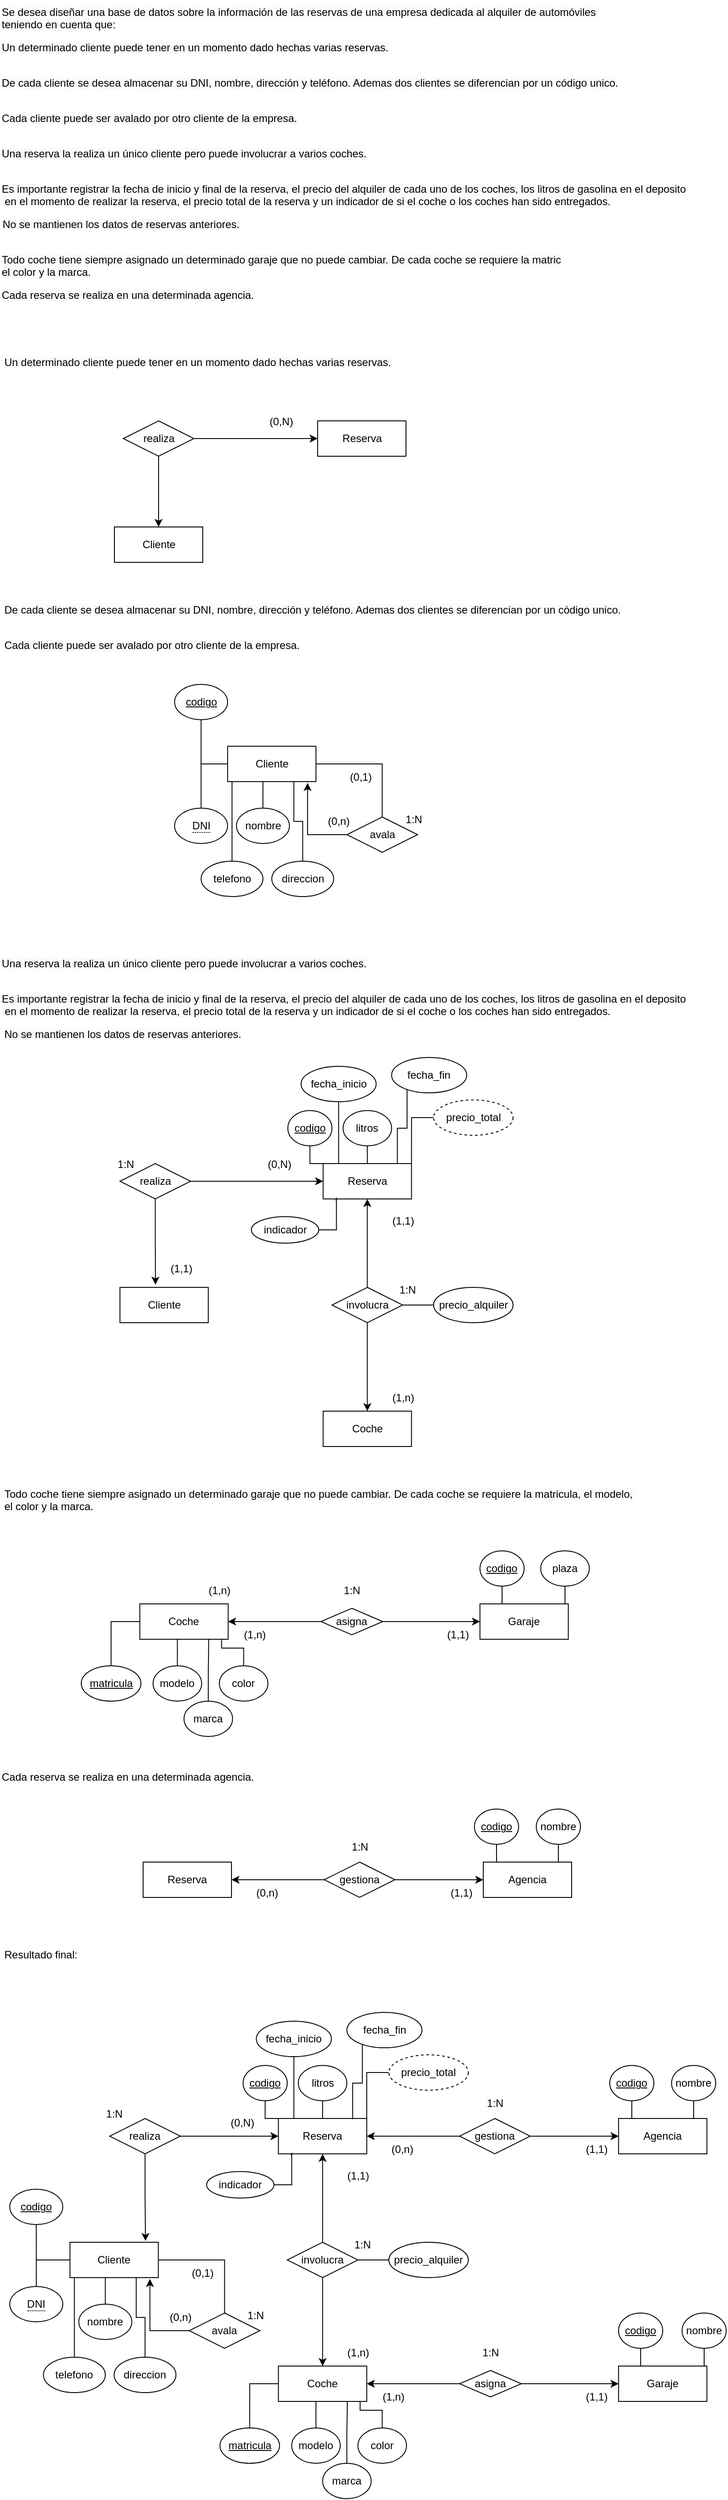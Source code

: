 <mxfile version="25.0.2">
  <diagram id="R2lEEEUBdFMjLlhIrx00" name="Page-1">
    <mxGraphModel dx="59" dy="559" grid="1" gridSize="10" guides="1" tooltips="1" connect="1" arrows="1" fold="1" page="1" pageScale="1" pageWidth="850" pageHeight="1100" math="0" shadow="0" extFonts="Permanent Marker^https://fonts.googleapis.com/css?family=Permanent+Marker">
      <root>
        <mxCell id="0" />
        <mxCell id="1" parent="0" />
        <mxCell id="h5iw6vHmCiw72O9xtH7j-2" style="edgeStyle=orthogonalEdgeStyle;rounded=0;orthogonalLoop=1;jettySize=auto;html=1;exitX=1;exitY=0.5;exitDx=0;exitDy=0;entryX=0.5;entryY=0;entryDx=0;entryDy=0;endArrow=none;endFill=0;" edge="1" parent="1" source="h5iw6vHmCiw72O9xtH7j-3" target="h5iw6vHmCiw72O9xtH7j-15">
          <mxGeometry relative="1" as="geometry" />
        </mxCell>
        <mxCell id="h5iw6vHmCiw72O9xtH7j-3" value="Cliente" style="whiteSpace=wrap;html=1;align=center;" vertex="1" parent="1">
          <mxGeometry x="1135.63" y="884" width="100" height="40" as="geometry" />
        </mxCell>
        <mxCell id="h5iw6vHmCiw72O9xtH7j-5" style="edgeStyle=orthogonalEdgeStyle;rounded=0;orthogonalLoop=1;jettySize=auto;html=1;entryX=0;entryY=0.5;entryDx=0;entryDy=0;endArrow=none;endFill=0;" edge="1" parent="1" source="h5iw6vHmCiw72O9xtH7j-6" target="h5iw6vHmCiw72O9xtH7j-3">
          <mxGeometry relative="1" as="geometry" />
        </mxCell>
        <mxCell id="h5iw6vHmCiw72O9xtH7j-6" value="codigo" style="ellipse;whiteSpace=wrap;html=1;align=center;fontStyle=4;" vertex="1" parent="1">
          <mxGeometry x="1075.63" y="814" width="60" height="40" as="geometry" />
        </mxCell>
        <mxCell id="h5iw6vHmCiw72O9xtH7j-7" value="nombre" style="ellipse;whiteSpace=wrap;html=1;align=center;" vertex="1" parent="1">
          <mxGeometry x="1145.63" y="954" width="60" height="40" as="geometry" />
        </mxCell>
        <mxCell id="h5iw6vHmCiw72O9xtH7j-8" style="edgeStyle=orthogonalEdgeStyle;rounded=0;orthogonalLoop=1;jettySize=auto;html=1;entryX=0.75;entryY=1;entryDx=0;entryDy=0;endArrow=none;endFill=0;" edge="1" parent="1" source="h5iw6vHmCiw72O9xtH7j-9" target="h5iw6vHmCiw72O9xtH7j-3">
          <mxGeometry relative="1" as="geometry" />
        </mxCell>
        <mxCell id="h5iw6vHmCiw72O9xtH7j-9" value="direccion" style="ellipse;whiteSpace=wrap;html=1;align=center;" vertex="1" parent="1">
          <mxGeometry x="1185.63" y="1014" width="70" height="40" as="geometry" />
        </mxCell>
        <mxCell id="h5iw6vHmCiw72O9xtH7j-10" value="telefono" style="ellipse;whiteSpace=wrap;html=1;align=center;" vertex="1" parent="1">
          <mxGeometry x="1105.63" y="1014" width="70" height="40" as="geometry" />
        </mxCell>
        <mxCell id="h5iw6vHmCiw72O9xtH7j-11" style="edgeStyle=orthogonalEdgeStyle;rounded=0;orthogonalLoop=1;jettySize=auto;html=1;entryX=0;entryY=0.5;entryDx=0;entryDy=0;endArrow=none;endFill=0;" edge="1" parent="1" source="h5iw6vHmCiw72O9xtH7j-12" target="h5iw6vHmCiw72O9xtH7j-3">
          <mxGeometry relative="1" as="geometry" />
        </mxCell>
        <mxCell id="h5iw6vHmCiw72O9xtH7j-12" value="&lt;span style=&quot;border-bottom: 1px dotted&quot;&gt;DNI&lt;/span&gt;" style="ellipse;whiteSpace=wrap;html=1;align=center;" vertex="1" parent="1">
          <mxGeometry x="1075.63" y="954" width="60" height="40" as="geometry" />
        </mxCell>
        <mxCell id="h5iw6vHmCiw72O9xtH7j-13" style="edgeStyle=orthogonalEdgeStyle;rounded=0;orthogonalLoop=1;jettySize=auto;html=1;entryX=0.4;entryY=1;entryDx=0;entryDy=0;entryPerimeter=0;endArrow=none;endFill=0;" edge="1" parent="1" source="h5iw6vHmCiw72O9xtH7j-7" target="h5iw6vHmCiw72O9xtH7j-3">
          <mxGeometry relative="1" as="geometry" />
        </mxCell>
        <mxCell id="h5iw6vHmCiw72O9xtH7j-14" style="edgeStyle=orthogonalEdgeStyle;rounded=0;orthogonalLoop=1;jettySize=auto;html=1;entryX=0.05;entryY=0.993;entryDx=0;entryDy=0;entryPerimeter=0;endArrow=none;endFill=0;" edge="1" parent="1" source="h5iw6vHmCiw72O9xtH7j-10" target="h5iw6vHmCiw72O9xtH7j-3">
          <mxGeometry relative="1" as="geometry" />
        </mxCell>
        <mxCell id="h5iw6vHmCiw72O9xtH7j-15" value="avala" style="shape=rhombus;perimeter=rhombusPerimeter;whiteSpace=wrap;html=1;align=center;" vertex="1" parent="1">
          <mxGeometry x="1270.63" y="964" width="80" height="40" as="geometry" />
        </mxCell>
        <mxCell id="h5iw6vHmCiw72O9xtH7j-16" style="edgeStyle=orthogonalEdgeStyle;rounded=0;orthogonalLoop=1;jettySize=auto;html=1;entryX=0.905;entryY=1.038;entryDx=0;entryDy=0;entryPerimeter=0;" edge="1" parent="1" source="h5iw6vHmCiw72O9xtH7j-15" target="h5iw6vHmCiw72O9xtH7j-3">
          <mxGeometry relative="1" as="geometry" />
        </mxCell>
        <mxCell id="h5iw6vHmCiw72O9xtH7j-17" value="(0,n)" style="text;html=1;align=center;verticalAlign=middle;resizable=0;points=[];autosize=1;strokeColor=none;fillColor=none;" vertex="1" parent="1">
          <mxGeometry x="1235.63" y="954" width="50" height="30" as="geometry" />
        </mxCell>
        <mxCell id="h5iw6vHmCiw72O9xtH7j-18" value="(0,1)" style="text;html=1;align=center;verticalAlign=middle;resizable=0;points=[];autosize=1;strokeColor=none;fillColor=none;" vertex="1" parent="1">
          <mxGeometry x="1260.63" y="904" width="50" height="30" as="geometry" />
        </mxCell>
        <mxCell id="h5iw6vHmCiw72O9xtH7j-19" value="1:N" style="text;html=1;align=center;verticalAlign=middle;resizable=0;points=[];autosize=1;strokeColor=none;fillColor=none;" vertex="1" parent="1">
          <mxGeometry x="1325.63" y="952" width="40" height="30" as="geometry" />
        </mxCell>
        <mxCell id="h5iw6vHmCiw72O9xtH7j-46" value="Coche" style="whiteSpace=wrap;html=1;align=center;" vertex="1" parent="1">
          <mxGeometry x="1243.76" y="1636" width="100" height="40" as="geometry" />
        </mxCell>
        <mxCell id="h5iw6vHmCiw72O9xtH7j-47" value="Reserva" style="whiteSpace=wrap;html=1;align=center;" vertex="1" parent="1">
          <mxGeometry x="1243.76" y="1356" width="100" height="40" as="geometry" />
        </mxCell>
        <mxCell id="h5iw6vHmCiw72O9xtH7j-63" style="edgeStyle=orthogonalEdgeStyle;rounded=0;orthogonalLoop=1;jettySize=auto;html=1;entryX=0;entryY=0;entryDx=0;entryDy=0;endArrow=none;endFill=0;" edge="1" parent="1" source="h5iw6vHmCiw72O9xtH7j-64" target="h5iw6vHmCiw72O9xtH7j-47">
          <mxGeometry relative="1" as="geometry" />
        </mxCell>
        <mxCell id="h5iw6vHmCiw72O9xtH7j-64" value="codigo" style="ellipse;whiteSpace=wrap;html=1;align=center;fontStyle=4;" vertex="1" parent="1">
          <mxGeometry x="1203.76" y="1296" width="50" height="40" as="geometry" />
        </mxCell>
        <mxCell id="h5iw6vHmCiw72O9xtH7j-65" style="edgeStyle=orthogonalEdgeStyle;rounded=0;orthogonalLoop=1;jettySize=auto;html=1;entryX=0.5;entryY=0;entryDx=0;entryDy=0;endArrow=none;endFill=0;" edge="1" parent="1" source="h5iw6vHmCiw72O9xtH7j-66" target="h5iw6vHmCiw72O9xtH7j-47">
          <mxGeometry relative="1" as="geometry" />
        </mxCell>
        <mxCell id="h5iw6vHmCiw72O9xtH7j-66" value="litros" style="ellipse;whiteSpace=wrap;html=1;align=center;" vertex="1" parent="1">
          <mxGeometry x="1266.26" y="1296" width="55" height="40" as="geometry" />
        </mxCell>
        <mxCell id="h5iw6vHmCiw72O9xtH7j-67" value="fecha_inicio" style="ellipse;whiteSpace=wrap;html=1;align=center;" vertex="1" parent="1">
          <mxGeometry x="1218.76" y="1246" width="85" height="40" as="geometry" />
        </mxCell>
        <mxCell id="h5iw6vHmCiw72O9xtH7j-68" value="fecha_fin" style="ellipse;whiteSpace=wrap;html=1;align=center;" vertex="1" parent="1">
          <mxGeometry x="1321.26" y="1236" width="85" height="40" as="geometry" />
        </mxCell>
        <mxCell id="h5iw6vHmCiw72O9xtH7j-72" style="edgeStyle=orthogonalEdgeStyle;rounded=0;orthogonalLoop=1;jettySize=auto;html=1;entryX=0.5;entryY=1;entryDx=0;entryDy=0;" edge="1" parent="1" source="h5iw6vHmCiw72O9xtH7j-74" target="h5iw6vHmCiw72O9xtH7j-47">
          <mxGeometry relative="1" as="geometry" />
        </mxCell>
        <mxCell id="h5iw6vHmCiw72O9xtH7j-73" style="edgeStyle=orthogonalEdgeStyle;rounded=0;orthogonalLoop=1;jettySize=auto;html=1;entryX=0.5;entryY=0;entryDx=0;entryDy=0;" edge="1" parent="1" source="h5iw6vHmCiw72O9xtH7j-74" target="h5iw6vHmCiw72O9xtH7j-46">
          <mxGeometry relative="1" as="geometry" />
        </mxCell>
        <mxCell id="h5iw6vHmCiw72O9xtH7j-74" value="involucra" style="shape=rhombus;perimeter=rhombusPerimeter;whiteSpace=wrap;html=1;align=center;" vertex="1" parent="1">
          <mxGeometry x="1253.76" y="1496" width="80" height="40" as="geometry" />
        </mxCell>
        <mxCell id="h5iw6vHmCiw72O9xtH7j-85" style="edgeStyle=orthogonalEdgeStyle;rounded=0;orthogonalLoop=1;jettySize=auto;html=1;exitX=0.5;exitY=1;exitDx=0;exitDy=0;entryX=0.175;entryY=0.006;entryDx=0;entryDy=0;entryPerimeter=0;endArrow=none;endFill=0;" edge="1" parent="1" source="h5iw6vHmCiw72O9xtH7j-67" target="h5iw6vHmCiw72O9xtH7j-47">
          <mxGeometry relative="1" as="geometry" />
        </mxCell>
        <mxCell id="h5iw6vHmCiw72O9xtH7j-86" style="edgeStyle=orthogonalEdgeStyle;rounded=0;orthogonalLoop=1;jettySize=auto;html=1;entryX=0.83;entryY=0.005;entryDx=0;entryDy=0;entryPerimeter=0;endArrow=none;endFill=0;" edge="1" parent="1" source="h5iw6vHmCiw72O9xtH7j-68" target="h5iw6vHmCiw72O9xtH7j-47">
          <mxGeometry relative="1" as="geometry">
            <Array as="points">
              <mxPoint x="1338.76" y="1316" />
              <mxPoint x="1327.76" y="1316" />
              <mxPoint x="1327.76" y="1356" />
            </Array>
          </mxGeometry>
        </mxCell>
        <mxCell id="h5iw6vHmCiw72O9xtH7j-90" value="(1,n)" style="text;html=1;align=center;verticalAlign=middle;resizable=0;points=[];autosize=1;strokeColor=none;fillColor=none;" vertex="1" parent="1">
          <mxGeometry x="1308.76" y="1606" width="50" height="30" as="geometry" />
        </mxCell>
        <mxCell id="h5iw6vHmCiw72O9xtH7j-91" value="(1,1)" style="text;html=1;align=center;verticalAlign=middle;resizable=0;points=[];autosize=1;strokeColor=none;fillColor=none;" vertex="1" parent="1">
          <mxGeometry x="1308.76" y="1406" width="50" height="30" as="geometry" />
        </mxCell>
        <mxCell id="h5iw6vHmCiw72O9xtH7j-92" value="1:N" style="text;html=1;align=center;verticalAlign=middle;resizable=0;points=[];autosize=1;strokeColor=none;fillColor=none;" vertex="1" parent="1">
          <mxGeometry x="1318.76" y="1484" width="40" height="30" as="geometry" />
        </mxCell>
        <mxCell id="h5iw6vHmCiw72O9xtH7j-95" style="edgeStyle=orthogonalEdgeStyle;rounded=0;orthogonalLoop=1;jettySize=auto;html=1;entryX=1;entryY=0.5;entryDx=0;entryDy=0;endArrow=none;endFill=0;" edge="1" parent="1" source="h5iw6vHmCiw72O9xtH7j-96" target="h5iw6vHmCiw72O9xtH7j-74">
          <mxGeometry relative="1" as="geometry" />
        </mxCell>
        <mxCell id="h5iw6vHmCiw72O9xtH7j-96" value="precio_alquiler" style="ellipse;whiteSpace=wrap;html=1;align=center;" vertex="1" parent="1">
          <mxGeometry x="1368.76" y="1496" width="90" height="40" as="geometry" />
        </mxCell>
        <mxCell id="h5iw6vHmCiw72O9xtH7j-97" style="edgeStyle=orthogonalEdgeStyle;rounded=0;orthogonalLoop=1;jettySize=auto;html=1;entryX=1;entryY=0;entryDx=0;entryDy=0;endArrow=none;endFill=0;" edge="1" parent="1" source="h5iw6vHmCiw72O9xtH7j-98" target="h5iw6vHmCiw72O9xtH7j-47">
          <mxGeometry relative="1" as="geometry" />
        </mxCell>
        <mxCell id="h5iw6vHmCiw72O9xtH7j-98" value="precio_total" style="ellipse;whiteSpace=wrap;html=1;align=center;dashed=1;" vertex="1" parent="1">
          <mxGeometry x="1368.76" y="1284" width="90" height="40" as="geometry" />
        </mxCell>
        <mxCell id="h5iw6vHmCiw72O9xtH7j-99" value="indicador" style="ellipse;whiteSpace=wrap;html=1;align=center;" vertex="1" parent="1">
          <mxGeometry x="1162.51" y="1416" width="76.25" height="30" as="geometry" />
        </mxCell>
        <mxCell id="h5iw6vHmCiw72O9xtH7j-100" style="edgeStyle=orthogonalEdgeStyle;rounded=0;orthogonalLoop=1;jettySize=auto;html=1;entryX=0.143;entryY=1.044;entryDx=0;entryDy=0;entryPerimeter=0;endArrow=none;endFill=0;" edge="1" parent="1" source="h5iw6vHmCiw72O9xtH7j-99" target="h5iw6vHmCiw72O9xtH7j-47">
          <mxGeometry relative="1" as="geometry" />
        </mxCell>
        <mxCell id="h5iw6vHmCiw72O9xtH7j-101" value="&lt;span style=&quot;color: rgb(0, 0, 0); font-family: Helvetica; font-size: 12px; font-style: normal; font-variant-ligatures: normal; font-variant-caps: normal; font-weight: 400; letter-spacing: normal; orphans: 2; text-align: left; text-indent: 0px; text-transform: none; widows: 2; word-spacing: 0px; -webkit-text-stroke-width: 0px; white-space: nowrap; background-color: rgb(251, 251, 251); text-decoration-thickness: initial; text-decoration-style: initial; text-decoration-color: initial; display: inline !important; float: none;&quot;&gt;Se desea diseñar una base de datos sobre la información de las reservas de una empresa dedicada al alquiler de automóviles&amp;nbsp;&lt;/span&gt;&lt;br style=&quot;forced-color-adjust: none; padding: 0px; margin: 0px; color: rgb(0, 0, 0); font-family: Helvetica; font-size: 12px; font-style: normal; font-variant-ligatures: normal; font-variant-caps: normal; font-weight: 400; letter-spacing: normal; orphans: 2; text-align: left; text-indent: 0px; text-transform: none; widows: 2; word-spacing: 0px; -webkit-text-stroke-width: 0px; white-space: nowrap; background-color: rgb(251, 251, 251); text-decoration-thickness: initial; text-decoration-style: initial; text-decoration-color: initial;&quot;&gt;&lt;span style=&quot;color: rgb(0, 0, 0); font-family: Helvetica; font-size: 12px; font-style: normal; font-variant-ligatures: normal; font-variant-caps: normal; font-weight: 400; letter-spacing: normal; orphans: 2; text-align: left; text-indent: 0px; text-transform: none; widows: 2; word-spacing: 0px; -webkit-text-stroke-width: 0px; white-space: nowrap; background-color: rgb(251, 251, 251); text-decoration-thickness: initial; text-decoration-style: initial; text-decoration-color: initial; display: inline !important; float: none;&quot;&gt;teniendo en cuenta que:&lt;/span&gt;&lt;br style=&quot;forced-color-adjust: none; padding: 0px; margin: 0px; color: rgb(0, 0, 0); font-family: Helvetica; font-size: 12px; font-style: normal; font-variant-ligatures: normal; font-variant-caps: normal; font-weight: 400; letter-spacing: normal; orphans: 2; text-align: left; text-indent: 0px; text-transform: none; widows: 2; word-spacing: 0px; -webkit-text-stroke-width: 0px; white-space: nowrap; background-color: rgb(251, 251, 251); text-decoration-thickness: initial; text-decoration-style: initial; text-decoration-color: initial;&quot;&gt;" style="text;whiteSpace=wrap;html=1;" vertex="1" parent="1">
          <mxGeometry x="878.13" y="40" width="560" height="50" as="geometry" />
        </mxCell>
        <mxCell id="h5iw6vHmCiw72O9xtH7j-102" value="&lt;span style=&quot;color: rgb(0, 0, 0); font-family: Helvetica; font-size: 12px; font-style: normal; font-variant-ligatures: normal; font-variant-caps: normal; font-weight: 400; letter-spacing: normal; orphans: 2; text-align: left; text-indent: 0px; text-transform: none; widows: 2; word-spacing: 0px; -webkit-text-stroke-width: 0px; white-space: nowrap; background-color: rgb(251, 251, 251); text-decoration-thickness: initial; text-decoration-style: initial; text-decoration-color: initial; display: inline !important; float: none;&quot;&gt;Un determinado cliente puede tener en un momento dado hechas varias reservas.&lt;/span&gt;&lt;br style=&quot;forced-color-adjust: none; padding: 0px; margin: 0px; color: rgb(0, 0, 0); font-family: Helvetica; font-size: 12px; font-style: normal; font-variant-ligatures: normal; font-variant-caps: normal; font-weight: 400; letter-spacing: normal; orphans: 2; text-align: left; text-indent: 0px; text-transform: none; widows: 2; word-spacing: 0px; -webkit-text-stroke-width: 0px; white-space: nowrap; background-color: rgb(251, 251, 251); text-decoration-thickness: initial; text-decoration-style: initial; text-decoration-color: initial;&quot;&gt;" style="text;whiteSpace=wrap;html=1;" vertex="1" parent="1">
          <mxGeometry x="878.13" y="80" width="470" height="40" as="geometry" />
        </mxCell>
        <mxCell id="h5iw6vHmCiw72O9xtH7j-103" value="&lt;span style=&quot;color: rgb(0, 0, 0); font-family: Helvetica; font-size: 12px; font-style: normal; font-variant-ligatures: normal; font-variant-caps: normal; font-weight: 400; letter-spacing: normal; orphans: 2; text-align: left; text-indent: 0px; text-transform: none; widows: 2; word-spacing: 0px; -webkit-text-stroke-width: 0px; white-space: nowrap; background-color: rgb(251, 251, 251); text-decoration-thickness: initial; text-decoration-style: initial; text-decoration-color: initial; display: inline !important; float: none;&quot;&gt;De cada cliente se desea almacenar su DNI, nombre, dirección y teléfono. Ademas dos clientes se diferencian por un código unico.&lt;/span&gt;&lt;br style=&quot;forced-color-adjust: none; padding: 0px; margin: 0px; color: rgb(0, 0, 0); font-family: Helvetica; font-size: 12px; font-style: normal; font-variant-ligatures: normal; font-variant-caps: normal; font-weight: 400; letter-spacing: normal; orphans: 2; text-align: left; text-indent: 0px; text-transform: none; widows: 2; word-spacing: 0px; -webkit-text-stroke-width: 0px; white-space: nowrap; background-color: rgb(251, 251, 251); text-decoration-thickness: initial; text-decoration-style: initial; text-decoration-color: initial;&quot;&gt;" style="text;whiteSpace=wrap;html=1;" vertex="1" parent="1">
          <mxGeometry x="878.13" y="120" width="560" height="40" as="geometry" />
        </mxCell>
        <mxCell id="h5iw6vHmCiw72O9xtH7j-104" value="&lt;span style=&quot;color: rgb(0, 0, 0); font-family: Helvetica; font-size: 12px; font-style: normal; font-variant-ligatures: normal; font-variant-caps: normal; font-weight: 400; letter-spacing: normal; orphans: 2; text-align: left; text-indent: 0px; text-transform: none; widows: 2; word-spacing: 0px; -webkit-text-stroke-width: 0px; white-space: nowrap; background-color: rgb(251, 251, 251); text-decoration-thickness: initial; text-decoration-style: initial; text-decoration-color: initial; display: inline !important; float: none;&quot;&gt;Cada cliente puede ser avalado por otro cliente de la empresa.&lt;/span&gt;&lt;br style=&quot;forced-color-adjust: none; padding: 0px; margin: 0px; color: rgb(0, 0, 0); font-family: Helvetica; font-size: 12px; font-style: normal; font-variant-ligatures: normal; font-variant-caps: normal; font-weight: 400; letter-spacing: normal; orphans: 2; text-align: left; text-indent: 0px; text-transform: none; widows: 2; word-spacing: 0px; -webkit-text-stroke-width: 0px; white-space: nowrap; background-color: rgb(251, 251, 251); text-decoration-thickness: initial; text-decoration-style: initial; text-decoration-color: initial;&quot;&gt;" style="text;whiteSpace=wrap;html=1;" vertex="1" parent="1">
          <mxGeometry x="878.13" y="160" width="370" height="40" as="geometry" />
        </mxCell>
        <mxCell id="h5iw6vHmCiw72O9xtH7j-105" value="&lt;span style=&quot;color: rgb(0, 0, 0); font-family: Helvetica; font-size: 12px; font-style: normal; font-variant-ligatures: normal; font-variant-caps: normal; font-weight: 400; letter-spacing: normal; orphans: 2; text-align: left; text-indent: 0px; text-transform: none; widows: 2; word-spacing: 0px; -webkit-text-stroke-width: 0px; white-space: nowrap; background-color: rgb(251, 251, 251); text-decoration-thickness: initial; text-decoration-style: initial; text-decoration-color: initial; display: inline !important; float: none;&quot;&gt;Una reserva la realiza un único cliente pero puede involucrar a varios coches.&lt;/span&gt;&lt;br style=&quot;forced-color-adjust: none; padding: 0px; margin: 0px; color: rgb(0, 0, 0); font-family: Helvetica; font-size: 12px; font-style: normal; font-variant-ligatures: normal; font-variant-caps: normal; font-weight: 400; letter-spacing: normal; orphans: 2; text-align: left; text-indent: 0px; text-transform: none; widows: 2; word-spacing: 0px; -webkit-text-stroke-width: 0px; white-space: nowrap; background-color: rgb(251, 251, 251); text-decoration-thickness: initial; text-decoration-style: initial; text-decoration-color: initial;&quot;&gt;" style="text;whiteSpace=wrap;html=1;" vertex="1" parent="1">
          <mxGeometry x="878.13" y="200" width="450" height="40" as="geometry" />
        </mxCell>
        <mxCell id="h5iw6vHmCiw72O9xtH7j-106" value="&lt;span style=&quot;color: rgb(0, 0, 0); font-family: Helvetica; font-size: 12px; font-style: normal; font-variant-ligatures: normal; font-variant-caps: normal; font-weight: 400; letter-spacing: normal; orphans: 2; text-align: left; text-indent: 0px; text-transform: none; widows: 2; word-spacing: 0px; -webkit-text-stroke-width: 0px; white-space: nowrap; background-color: rgb(251, 251, 251); text-decoration-thickness: initial; text-decoration-style: initial; text-decoration-color: initial; display: inline !important; float: none;&quot;&gt;Es importante registrar la fecha de inicio y final de la reserva, el precio del alquiler de cada uno de los coches, los litros de gasolina en el deposito&lt;/span&gt;&lt;br style=&quot;forced-color-adjust: none; padding: 0px; margin: 0px; color: rgb(0, 0, 0); font-family: Helvetica; font-size: 12px; font-style: normal; font-variant-ligatures: normal; font-variant-caps: normal; font-weight: 400; letter-spacing: normal; orphans: 2; text-align: left; text-indent: 0px; text-transform: none; widows: 2; word-spacing: 0px; -webkit-text-stroke-width: 0px; white-space: nowrap; background-color: rgb(251, 251, 251); text-decoration-thickness: initial; text-decoration-style: initial; text-decoration-color: initial;&quot;&gt;&lt;span style=&quot;color: rgb(0, 0, 0); font-family: Helvetica; font-size: 12px; font-style: normal; font-variant-ligatures: normal; font-variant-caps: normal; font-weight: 400; letter-spacing: normal; orphans: 2; text-align: left; text-indent: 0px; text-transform: none; widows: 2; word-spacing: 0px; -webkit-text-stroke-width: 0px; white-space: nowrap; background-color: rgb(251, 251, 251); text-decoration-thickness: initial; text-decoration-style: initial; text-decoration-color: initial; display: inline !important; float: none;&quot;&gt;&amp;nbsp;en el momento de realizar la reserva, el precio total de la reserva y un indicador de si el coche o los coches han sido entregados.&lt;/span&gt;" style="text;whiteSpace=wrap;html=1;verticalAlign=top;" vertex="1" parent="1">
          <mxGeometry x="878.13" y="240" width="560" height="50" as="geometry" />
        </mxCell>
        <mxCell id="h5iw6vHmCiw72O9xtH7j-107" value="&lt;span style=&quot;color: rgb(0, 0, 0); font-family: Helvetica; font-size: 12px; font-style: normal; font-variant-ligatures: normal; font-variant-caps: normal; font-weight: 400; letter-spacing: normal; orphans: 2; text-align: left; text-indent: 0px; text-transform: none; widows: 2; word-spacing: 0px; -webkit-text-stroke-width: 0px; white-space: nowrap; background-color: rgb(251, 251, 251); text-decoration-thickness: initial; text-decoration-style: initial; text-decoration-color: initial; display: inline !important; float: none;&quot;&gt;No se mantienen los datos de reservas anteriores.&lt;/span&gt;&lt;br style=&quot;forced-color-adjust: none; padding: 0px; margin: 0px; color: rgb(0, 0, 0); font-family: Helvetica; font-size: 12px; font-style: normal; font-variant-ligatures: normal; font-variant-caps: normal; font-weight: 400; letter-spacing: normal; orphans: 2; text-align: left; text-indent: 0px; text-transform: none; widows: 2; word-spacing: 0px; -webkit-text-stroke-width: 0px; white-space: nowrap; background-color: rgb(251, 251, 251); text-decoration-thickness: initial; text-decoration-style: initial; text-decoration-color: initial;&quot;&gt;" style="text;whiteSpace=wrap;html=1;" vertex="1" parent="1">
          <mxGeometry x="879.38" y="280" width="300" height="40" as="geometry" />
        </mxCell>
        <mxCell id="h5iw6vHmCiw72O9xtH7j-108" value="&lt;span style=&quot;color: rgb(0, 0, 0); font-family: Helvetica; font-size: 12px; font-style: normal; font-variant-ligatures: normal; font-variant-caps: normal; font-weight: 400; letter-spacing: normal; orphans: 2; text-align: left; text-indent: 0px; text-transform: none; widows: 2; word-spacing: 0px; -webkit-text-stroke-width: 0px; white-space: nowrap; background-color: rgb(251, 251, 251); text-decoration-thickness: initial; text-decoration-style: initial; text-decoration-color: initial; display: inline !important; float: none;&quot;&gt;Todo coche tiene siempre asignado un determinado garaje que no puede cambiar. De cada coche se requiere la matricula, el modelo,&amp;nbsp;&lt;/span&gt;&lt;br style=&quot;forced-color-adjust: none; padding: 0px; margin: 0px; color: rgb(0, 0, 0); font-family: Helvetica; font-size: 12px; font-style: normal; font-variant-ligatures: normal; font-variant-caps: normal; font-weight: 400; letter-spacing: normal; orphans: 2; text-align: left; text-indent: 0px; text-transform: none; widows: 2; word-spacing: 0px; -webkit-text-stroke-width: 0px; white-space: nowrap; background-color: rgb(251, 251, 251); text-decoration-thickness: initial; text-decoration-style: initial; text-decoration-color: initial;&quot;&gt;&lt;span style=&quot;color: rgb(0, 0, 0); font-family: Helvetica; font-size: 12px; font-style: normal; font-variant-ligatures: normal; font-variant-caps: normal; font-weight: 400; letter-spacing: normal; orphans: 2; text-align: left; text-indent: 0px; text-transform: none; widows: 2; word-spacing: 0px; -webkit-text-stroke-width: 0px; white-space: nowrap; background-color: rgb(251, 251, 251); text-decoration-thickness: initial; text-decoration-style: initial; text-decoration-color: initial; display: inline !important; float: none;&quot;&gt;el color y la marca.&lt;/span&gt;" style="text;whiteSpace=wrap;html=1;" vertex="1" parent="1">
          <mxGeometry x="878.13" y="320" width="560" height="50" as="geometry" />
        </mxCell>
        <mxCell id="h5iw6vHmCiw72O9xtH7j-109" value="&lt;span style=&quot;color: rgb(0, 0, 0); font-family: Helvetica; font-size: 12px; font-style: normal; font-variant-ligatures: normal; font-variant-caps: normal; font-weight: 400; letter-spacing: normal; orphans: 2; text-align: left; text-indent: 0px; text-transform: none; widows: 2; word-spacing: 0px; -webkit-text-stroke-width: 0px; white-space: nowrap; background-color: rgb(251, 251, 251); text-decoration-thickness: initial; text-decoration-style: initial; text-decoration-color: initial; display: inline !important; float: none;&quot;&gt;Cada reserva se realiza en una determinada agencia.&lt;/span&gt;" style="text;whiteSpace=wrap;html=1;" vertex="1" parent="1">
          <mxGeometry x="878.13" y="360" width="320" height="40" as="geometry" />
        </mxCell>
        <mxCell id="h5iw6vHmCiw72O9xtH7j-111" value="&lt;span style=&quot;color: rgb(0, 0, 0); font-family: Helvetica; font-size: 12px; font-style: normal; font-variant-ligatures: normal; font-variant-caps: normal; font-weight: 400; letter-spacing: normal; orphans: 2; text-align: left; text-indent: 0px; text-transform: none; widows: 2; word-spacing: 0px; -webkit-text-stroke-width: 0px; white-space: nowrap; background-color: rgb(251, 251, 251); text-decoration-thickness: initial; text-decoration-style: initial; text-decoration-color: initial; display: inline !important; float: none;&quot;&gt;De cada cliente se desea almacenar su DNI, nombre, dirección y teléfono. Ademas dos clientes se diferencian por un código unico.&lt;/span&gt;&lt;br style=&quot;forced-color-adjust: none; padding: 0px; margin: 0px; color: rgb(0, 0, 0); font-family: Helvetica; font-size: 12px; font-style: normal; font-variant-ligatures: normal; font-variant-caps: normal; font-weight: 400; letter-spacing: normal; orphans: 2; text-align: left; text-indent: 0px; text-transform: none; widows: 2; word-spacing: 0px; -webkit-text-stroke-width: 0px; white-space: nowrap; background-color: rgb(251, 251, 251); text-decoration-thickness: initial; text-decoration-style: initial; text-decoration-color: initial;&quot;&gt;" style="text;whiteSpace=wrap;html=1;" vertex="1" parent="1">
          <mxGeometry x="880.63" y="716" width="560" height="40" as="geometry" />
        </mxCell>
        <mxCell id="h5iw6vHmCiw72O9xtH7j-112" value="&lt;span style=&quot;color: rgb(0, 0, 0); font-family: Helvetica; font-size: 12px; font-style: normal; font-variant-ligatures: normal; font-variant-caps: normal; font-weight: 400; letter-spacing: normal; orphans: 2; text-align: left; text-indent: 0px; text-transform: none; widows: 2; word-spacing: 0px; -webkit-text-stroke-width: 0px; white-space: nowrap; background-color: rgb(251, 251, 251); text-decoration-thickness: initial; text-decoration-style: initial; text-decoration-color: initial; display: inline !important; float: none;&quot;&gt;Cada cliente puede ser avalado por otro cliente de la empresa.&lt;/span&gt;&lt;br style=&quot;forced-color-adjust: none; padding: 0px; margin: 0px; color: rgb(0, 0, 0); font-family: Helvetica; font-size: 12px; font-style: normal; font-variant-ligatures: normal; font-variant-caps: normal; font-weight: 400; letter-spacing: normal; orphans: 2; text-align: left; text-indent: 0px; text-transform: none; widows: 2; word-spacing: 0px; -webkit-text-stroke-width: 0px; white-space: nowrap; background-color: rgb(251, 251, 251); text-decoration-thickness: initial; text-decoration-style: initial; text-decoration-color: initial;&quot;&gt;" style="text;whiteSpace=wrap;html=1;" vertex="1" parent="1">
          <mxGeometry x="880.63" y="756" width="370" height="40" as="geometry" />
        </mxCell>
        <mxCell id="h5iw6vHmCiw72O9xtH7j-116" value="&lt;span style=&quot;color: rgb(0, 0, 0); font-family: Helvetica; font-size: 12px; font-style: normal; font-variant-ligatures: normal; font-variant-caps: normal; font-weight: 400; letter-spacing: normal; orphans: 2; text-align: left; text-indent: 0px; text-transform: none; widows: 2; word-spacing: 0px; -webkit-text-stroke-width: 0px; white-space: nowrap; background-color: rgb(251, 251, 251); text-decoration-thickness: initial; text-decoration-style: initial; text-decoration-color: initial; display: inline !important; float: none;&quot;&gt;Un determinado cliente puede tener en un momento dado hechas varias reservas.&lt;/span&gt;&lt;br style=&quot;forced-color-adjust: none; padding: 0px; margin: 0px; color: rgb(0, 0, 0); font-family: Helvetica; font-size: 12px; font-style: normal; font-variant-ligatures: normal; font-variant-caps: normal; font-weight: 400; letter-spacing: normal; orphans: 2; text-align: left; text-indent: 0px; text-transform: none; widows: 2; word-spacing: 0px; -webkit-text-stroke-width: 0px; white-space: nowrap; background-color: rgb(251, 251, 251); text-decoration-thickness: initial; text-decoration-style: initial; text-decoration-color: initial;&quot;&gt;" style="text;whiteSpace=wrap;html=1;" vertex="1" parent="1">
          <mxGeometry x="880.63" y="436" width="470" height="40" as="geometry" />
        </mxCell>
        <mxCell id="h5iw6vHmCiw72O9xtH7j-117" value="&lt;span style=&quot;color: rgb(0, 0, 0); font-family: Helvetica; font-size: 12px; font-style: normal; font-variant-ligatures: normal; font-variant-caps: normal; font-weight: 400; letter-spacing: normal; orphans: 2; text-align: left; text-indent: 0px; text-transform: none; widows: 2; word-spacing: 0px; -webkit-text-stroke-width: 0px; white-space: nowrap; background-color: rgb(251, 251, 251); text-decoration-thickness: initial; text-decoration-style: initial; text-decoration-color: initial; display: inline !important; float: none;&quot;&gt;Una reserva la realiza un único cliente pero puede involucrar a varios coches.&lt;/span&gt;&lt;br style=&quot;forced-color-adjust: none; padding: 0px; margin: 0px; color: rgb(0, 0, 0); font-family: Helvetica; font-size: 12px; font-style: normal; font-variant-ligatures: normal; font-variant-caps: normal; font-weight: 400; letter-spacing: normal; orphans: 2; text-align: left; text-indent: 0px; text-transform: none; widows: 2; word-spacing: 0px; -webkit-text-stroke-width: 0px; white-space: nowrap; background-color: rgb(251, 251, 251); text-decoration-thickness: initial; text-decoration-style: initial; text-decoration-color: initial;&quot;&gt;" style="text;whiteSpace=wrap;html=1;" vertex="1" parent="1">
          <mxGeometry x="878.13" y="1116" width="450" height="40" as="geometry" />
        </mxCell>
        <mxCell id="h5iw6vHmCiw72O9xtH7j-118" value="&lt;span style=&quot;color: rgb(0, 0, 0); font-family: Helvetica; font-size: 12px; font-style: normal; font-variant-ligatures: normal; font-variant-caps: normal; font-weight: 400; letter-spacing: normal; orphans: 2; text-align: left; text-indent: 0px; text-transform: none; widows: 2; word-spacing: 0px; -webkit-text-stroke-width: 0px; white-space: nowrap; background-color: rgb(251, 251, 251); text-decoration-thickness: initial; text-decoration-style: initial; text-decoration-color: initial; display: inline !important; float: none;&quot;&gt;Es importante registrar la fecha de inicio y final de la reserva, el precio del alquiler de cada uno de los coches, los litros de gasolina en el deposito&lt;/span&gt;&lt;br style=&quot;forced-color-adjust: none; padding: 0px; margin: 0px; color: rgb(0, 0, 0); font-family: Helvetica; font-size: 12px; font-style: normal; font-variant-ligatures: normal; font-variant-caps: normal; font-weight: 400; letter-spacing: normal; orphans: 2; text-align: left; text-indent: 0px; text-transform: none; widows: 2; word-spacing: 0px; -webkit-text-stroke-width: 0px; white-space: nowrap; background-color: rgb(251, 251, 251); text-decoration-thickness: initial; text-decoration-style: initial; text-decoration-color: initial;&quot;&gt;&lt;span style=&quot;color: rgb(0, 0, 0); font-family: Helvetica; font-size: 12px; font-style: normal; font-variant-ligatures: normal; font-variant-caps: normal; font-weight: 400; letter-spacing: normal; orphans: 2; text-align: left; text-indent: 0px; text-transform: none; widows: 2; word-spacing: 0px; -webkit-text-stroke-width: 0px; white-space: nowrap; background-color: rgb(251, 251, 251); text-decoration-thickness: initial; text-decoration-style: initial; text-decoration-color: initial; display: inline !important; float: none;&quot;&gt;&amp;nbsp;en el momento de realizar la reserva, el precio total de la reserva y un indicador de si el coche o los coches han sido entregados.&lt;/span&gt;" style="text;whiteSpace=wrap;html=1;verticalAlign=top;" vertex="1" parent="1">
          <mxGeometry x="878.13" y="1156" width="560" height="50" as="geometry" />
        </mxCell>
        <mxCell id="h5iw6vHmCiw72O9xtH7j-119" value="&lt;span style=&quot;color: rgb(0, 0, 0); font-family: Helvetica; font-size: 12px; font-style: normal; font-variant-ligatures: normal; font-variant-caps: normal; font-weight: 400; letter-spacing: normal; orphans: 2; text-align: left; text-indent: 0px; text-transform: none; widows: 2; word-spacing: 0px; -webkit-text-stroke-width: 0px; white-space: nowrap; background-color: rgb(251, 251, 251); text-decoration-thickness: initial; text-decoration-style: initial; text-decoration-color: initial; display: inline !important; float: none;&quot;&gt;No se mantienen los datos de reservas anteriores.&lt;/span&gt;&lt;br style=&quot;forced-color-adjust: none; padding: 0px; margin: 0px; color: rgb(0, 0, 0); font-family: Helvetica; font-size: 12px; font-style: normal; font-variant-ligatures: normal; font-variant-caps: normal; font-weight: 400; letter-spacing: normal; orphans: 2; text-align: left; text-indent: 0px; text-transform: none; widows: 2; word-spacing: 0px; -webkit-text-stroke-width: 0px; white-space: nowrap; background-color: rgb(251, 251, 251); text-decoration-thickness: initial; text-decoration-style: initial; text-decoration-color: initial;&quot;&gt;" style="text;whiteSpace=wrap;html=1;" vertex="1" parent="1">
          <mxGeometry x="880.63" y="1196" width="300" height="40" as="geometry" />
        </mxCell>
        <mxCell id="h5iw6vHmCiw72O9xtH7j-120" value="Cliente" style="whiteSpace=wrap;html=1;align=center;" vertex="1" parent="1">
          <mxGeometry x="1007.5" y="636" width="100" height="40" as="geometry" />
        </mxCell>
        <mxCell id="h5iw6vHmCiw72O9xtH7j-121" value="Reserva" style="whiteSpace=wrap;html=1;align=center;" vertex="1" parent="1">
          <mxGeometry x="1237.5" y="516" width="100" height="40" as="geometry" />
        </mxCell>
        <mxCell id="h5iw6vHmCiw72O9xtH7j-136" style="edgeStyle=orthogonalEdgeStyle;rounded=0;orthogonalLoop=1;jettySize=auto;html=1;entryX=0.5;entryY=0;entryDx=0;entryDy=0;" edge="1" parent="1" source="h5iw6vHmCiw72O9xtH7j-132" target="h5iw6vHmCiw72O9xtH7j-120">
          <mxGeometry relative="1" as="geometry" />
        </mxCell>
        <mxCell id="h5iw6vHmCiw72O9xtH7j-137" style="edgeStyle=orthogonalEdgeStyle;rounded=0;orthogonalLoop=1;jettySize=auto;html=1;entryX=0;entryY=0.5;entryDx=0;entryDy=0;" edge="1" parent="1" source="h5iw6vHmCiw72O9xtH7j-132" target="h5iw6vHmCiw72O9xtH7j-121">
          <mxGeometry relative="1" as="geometry" />
        </mxCell>
        <mxCell id="h5iw6vHmCiw72O9xtH7j-132" value="realiza" style="shape=rhombus;perimeter=rhombusPerimeter;whiteSpace=wrap;html=1;align=center;" vertex="1" parent="1">
          <mxGeometry x="1017.5" y="516" width="80" height="40" as="geometry" />
        </mxCell>
        <mxCell id="h5iw6vHmCiw72O9xtH7j-134" value="(0,N)" style="text;html=1;align=center;verticalAlign=middle;resizable=0;points=[];autosize=1;strokeColor=none;fillColor=none;" vertex="1" parent="1">
          <mxGeometry x="1171.25" y="501.5" width="50" height="30" as="geometry" />
        </mxCell>
        <mxCell id="h5iw6vHmCiw72O9xtH7j-153" style="edgeStyle=orthogonalEdgeStyle;rounded=0;orthogonalLoop=1;jettySize=auto;html=1;entryX=0;entryY=0.5;entryDx=0;entryDy=0;" edge="1" parent="1" source="h5iw6vHmCiw72O9xtH7j-144" target="h5iw6vHmCiw72O9xtH7j-47">
          <mxGeometry relative="1" as="geometry" />
        </mxCell>
        <mxCell id="h5iw6vHmCiw72O9xtH7j-144" value="realiza" style="shape=rhombus;perimeter=rhombusPerimeter;whiteSpace=wrap;html=1;align=center;" vertex="1" parent="1">
          <mxGeometry x="1013.76" y="1356" width="80" height="40" as="geometry" />
        </mxCell>
        <mxCell id="h5iw6vHmCiw72O9xtH7j-146" value="(1,1)" style="text;html=1;align=center;verticalAlign=middle;resizable=0;points=[];autosize=1;strokeColor=none;fillColor=none;" vertex="1" parent="1">
          <mxGeometry x="1057.5" y="1459.5" width="50" height="30" as="geometry" />
        </mxCell>
        <mxCell id="h5iw6vHmCiw72O9xtH7j-147" value="(0,N)" style="text;html=1;align=center;verticalAlign=middle;resizable=0;points=[];autosize=1;strokeColor=none;fillColor=none;" vertex="1" parent="1">
          <mxGeometry x="1168.76" y="1341.5" width="50" height="30" as="geometry" />
        </mxCell>
        <mxCell id="h5iw6vHmCiw72O9xtH7j-148" value="1:N" style="text;html=1;align=center;verticalAlign=middle;resizable=0;points=[];autosize=1;strokeColor=none;fillColor=none;" vertex="1" parent="1">
          <mxGeometry x="1000" y="1341.5" width="40" height="30" as="geometry" />
        </mxCell>
        <mxCell id="h5iw6vHmCiw72O9xtH7j-149" value="Cliente" style="whiteSpace=wrap;html=1;align=center;" vertex="1" parent="1">
          <mxGeometry x="1013.76" y="1496" width="100" height="40" as="geometry" />
        </mxCell>
        <mxCell id="h5iw6vHmCiw72O9xtH7j-152" style="edgeStyle=orthogonalEdgeStyle;rounded=0;orthogonalLoop=1;jettySize=auto;html=1;entryX=0.402;entryY=-0.075;entryDx=0;entryDy=0;entryPerimeter=0;" edge="1" parent="1" source="h5iw6vHmCiw72O9xtH7j-144" target="h5iw6vHmCiw72O9xtH7j-149">
          <mxGeometry relative="1" as="geometry" />
        </mxCell>
        <mxCell id="h5iw6vHmCiw72O9xtH7j-154" value="&lt;span style=&quot;color: rgb(0, 0, 0); font-family: Helvetica; font-size: 12px; font-style: normal; font-variant-ligatures: normal; font-variant-caps: normal; font-weight: 400; letter-spacing: normal; orphans: 2; text-align: left; text-indent: 0px; text-transform: none; widows: 2; word-spacing: 0px; -webkit-text-stroke-width: 0px; white-space: nowrap; background-color: rgb(251, 251, 251); text-decoration-thickness: initial; text-decoration-style: initial; text-decoration-color: initial; display: inline !important; float: none;&quot;&gt;Todo coche tiene siempre asignado un determinado garaje que no puede cambiar. De cada coche se requiere la matricula, el modelo,&amp;nbsp;&lt;/span&gt;&lt;br style=&quot;forced-color-adjust: none; padding: 0px; margin: 0px; color: rgb(0, 0, 0); font-family: Helvetica; font-size: 12px; font-style: normal; font-variant-ligatures: normal; font-variant-caps: normal; font-weight: 400; letter-spacing: normal; orphans: 2; text-align: left; text-indent: 0px; text-transform: none; widows: 2; word-spacing: 0px; -webkit-text-stroke-width: 0px; white-space: nowrap; background-color: rgb(251, 251, 251); text-decoration-thickness: initial; text-decoration-style: initial; text-decoration-color: initial;&quot;&gt;&lt;span style=&quot;color: rgb(0, 0, 0); font-family: Helvetica; font-size: 12px; font-style: normal; font-variant-ligatures: normal; font-variant-caps: normal; font-weight: 400; letter-spacing: normal; orphans: 2; text-align: left; text-indent: 0px; text-transform: none; widows: 2; word-spacing: 0px; -webkit-text-stroke-width: 0px; white-space: nowrap; background-color: rgb(251, 251, 251); text-decoration-thickness: initial; text-decoration-style: initial; text-decoration-color: initial; display: inline !important; float: none;&quot;&gt;el color y la marca.&lt;/span&gt;" style="text;whiteSpace=wrap;html=1;" vertex="1" parent="1">
          <mxGeometry x="880.63" y="1716" width="560" height="50" as="geometry" />
        </mxCell>
        <mxCell id="h5iw6vHmCiw72O9xtH7j-155" value="&lt;span style=&quot;color: rgb(0, 0, 0); font-family: Helvetica; font-size: 12px; font-style: normal; font-variant-ligatures: normal; font-variant-caps: normal; font-weight: 400; letter-spacing: normal; orphans: 2; text-align: left; text-indent: 0px; text-transform: none; widows: 2; word-spacing: 0px; -webkit-text-stroke-width: 0px; white-space: nowrap; background-color: rgb(251, 251, 251); text-decoration-thickness: initial; text-decoration-style: initial; text-decoration-color: initial; display: inline !important; float: none;&quot;&gt;Cada reserva se realiza en una determinada agencia.&lt;/span&gt;" style="text;whiteSpace=wrap;html=1;" vertex="1" parent="1">
          <mxGeometry x="878.13" y="2036" width="320" height="40" as="geometry" />
        </mxCell>
        <mxCell id="h5iw6vHmCiw72O9xtH7j-156" value="Coche" style="whiteSpace=wrap;html=1;align=center;" vertex="1" parent="1">
          <mxGeometry x="1036.25" y="1854" width="100" height="40" as="geometry" />
        </mxCell>
        <mxCell id="h5iw6vHmCiw72O9xtH7j-157" value="Reserva" style="whiteSpace=wrap;html=1;align=center;" vertex="1" parent="1">
          <mxGeometry x="1040" y="2146" width="100" height="40" as="geometry" />
        </mxCell>
        <mxCell id="h5iw6vHmCiw72O9xtH7j-158" value="Garaje" style="whiteSpace=wrap;html=1;align=center;" vertex="1" parent="1">
          <mxGeometry x="1421.25" y="1854" width="100" height="40" as="geometry" />
        </mxCell>
        <mxCell id="h5iw6vHmCiw72O9xtH7j-159" value="Agencia" style="whiteSpace=wrap;html=1;align=center;" vertex="1" parent="1">
          <mxGeometry x="1425" y="2146" width="100" height="40" as="geometry" />
        </mxCell>
        <mxCell id="h5iw6vHmCiw72O9xtH7j-168" value="modelo" style="ellipse;whiteSpace=wrap;html=1;align=center;" vertex="1" parent="1">
          <mxGeometry x="1051.25" y="1924" width="55" height="40" as="geometry" />
        </mxCell>
        <mxCell id="h5iw6vHmCiw72O9xtH7j-169" value="color" style="ellipse;whiteSpace=wrap;html=1;align=center;" vertex="1" parent="1">
          <mxGeometry x="1126.25" y="1924" width="55" height="40" as="geometry" />
        </mxCell>
        <mxCell id="h5iw6vHmCiw72O9xtH7j-170" value="" style="edgeStyle=orthogonalEdgeStyle;rounded=0;orthogonalLoop=1;jettySize=auto;html=1;endArrow=none;endFill=0;" edge="1" parent="1">
          <mxGeometry relative="1" as="geometry">
            <mxPoint x="1113.75" y="1964" as="sourcePoint" />
            <mxPoint x="1114.25" y="1894" as="targetPoint" />
            <Array as="points">
              <mxPoint x="1114.25" y="1929" />
              <mxPoint x="1114.25" y="1929" />
              <mxPoint x="1114.25" y="1894" />
            </Array>
          </mxGeometry>
        </mxCell>
        <mxCell id="h5iw6vHmCiw72O9xtH7j-171" value="marca" style="ellipse;whiteSpace=wrap;html=1;align=center;" vertex="1" parent="1">
          <mxGeometry x="1086.25" y="1964" width="55" height="40" as="geometry" />
        </mxCell>
        <mxCell id="h5iw6vHmCiw72O9xtH7j-172" style="edgeStyle=orthogonalEdgeStyle;rounded=0;orthogonalLoop=1;jettySize=auto;html=1;entryX=0;entryY=0.5;entryDx=0;entryDy=0;endArrow=none;endFill=0;" edge="1" parent="1" source="h5iw6vHmCiw72O9xtH7j-173" target="h5iw6vHmCiw72O9xtH7j-156">
          <mxGeometry relative="1" as="geometry" />
        </mxCell>
        <mxCell id="h5iw6vHmCiw72O9xtH7j-173" value="matricula" style="ellipse;whiteSpace=wrap;html=1;align=center;fontStyle=4;" vertex="1" parent="1">
          <mxGeometry x="970" y="1924" width="67.5" height="40" as="geometry" />
        </mxCell>
        <mxCell id="h5iw6vHmCiw72O9xtH7j-174" style="edgeStyle=orthogonalEdgeStyle;rounded=0;orthogonalLoop=1;jettySize=auto;html=1;entryX=0.925;entryY=1.013;entryDx=0;entryDy=0;entryPerimeter=0;endArrow=none;endFill=0;" edge="1" parent="1" source="h5iw6vHmCiw72O9xtH7j-169" target="h5iw6vHmCiw72O9xtH7j-156">
          <mxGeometry relative="1" as="geometry" />
        </mxCell>
        <mxCell id="h5iw6vHmCiw72O9xtH7j-175" style="edgeStyle=orthogonalEdgeStyle;rounded=0;orthogonalLoop=1;jettySize=auto;html=1;entryX=0.425;entryY=0.987;entryDx=0;entryDy=0;entryPerimeter=0;endArrow=none;endFill=0;" edge="1" parent="1" source="h5iw6vHmCiw72O9xtH7j-168" target="h5iw6vHmCiw72O9xtH7j-156">
          <mxGeometry relative="1" as="geometry" />
        </mxCell>
        <mxCell id="h5iw6vHmCiw72O9xtH7j-176" style="edgeStyle=orthogonalEdgeStyle;rounded=0;orthogonalLoop=1;jettySize=auto;html=1;entryX=1;entryY=0.5;entryDx=0;entryDy=0;" edge="1" parent="1" source="h5iw6vHmCiw72O9xtH7j-178" target="h5iw6vHmCiw72O9xtH7j-157">
          <mxGeometry relative="1" as="geometry" />
        </mxCell>
        <mxCell id="h5iw6vHmCiw72O9xtH7j-177" style="edgeStyle=orthogonalEdgeStyle;rounded=0;orthogonalLoop=1;jettySize=auto;html=1;entryX=0;entryY=0.5;entryDx=0;entryDy=0;" edge="1" parent="1" source="h5iw6vHmCiw72O9xtH7j-178" target="h5iw6vHmCiw72O9xtH7j-159">
          <mxGeometry relative="1" as="geometry" />
        </mxCell>
        <mxCell id="h5iw6vHmCiw72O9xtH7j-178" value="gestiona" style="shape=rhombus;perimeter=rhombusPerimeter;whiteSpace=wrap;html=1;align=center;" vertex="1" parent="1">
          <mxGeometry x="1245" y="2146" width="80" height="40" as="geometry" />
        </mxCell>
        <mxCell id="h5iw6vHmCiw72O9xtH7j-179" style="edgeStyle=orthogonalEdgeStyle;rounded=0;orthogonalLoop=1;jettySize=auto;html=1;entryX=1;entryY=0.5;entryDx=0;entryDy=0;" edge="1" parent="1" source="h5iw6vHmCiw72O9xtH7j-181" target="h5iw6vHmCiw72O9xtH7j-156">
          <mxGeometry relative="1" as="geometry" />
        </mxCell>
        <mxCell id="h5iw6vHmCiw72O9xtH7j-180" style="edgeStyle=orthogonalEdgeStyle;rounded=0;orthogonalLoop=1;jettySize=auto;html=1;entryX=0;entryY=0.5;entryDx=0;entryDy=0;" edge="1" parent="1" source="h5iw6vHmCiw72O9xtH7j-181" target="h5iw6vHmCiw72O9xtH7j-158">
          <mxGeometry relative="1" as="geometry" />
        </mxCell>
        <mxCell id="h5iw6vHmCiw72O9xtH7j-181" value="asigna" style="shape=rhombus;perimeter=rhombusPerimeter;whiteSpace=wrap;html=1;align=center;" vertex="1" parent="1">
          <mxGeometry x="1241.25" y="1859" width="70" height="30" as="geometry" />
        </mxCell>
        <mxCell id="h5iw6vHmCiw72O9xtH7j-184" value="(1,n)" style="text;html=1;align=center;verticalAlign=middle;resizable=0;points=[];autosize=1;strokeColor=none;fillColor=none;" vertex="1" parent="1">
          <mxGeometry x="1101.25" y="1824" width="50" height="30" as="geometry" />
        </mxCell>
        <mxCell id="h5iw6vHmCiw72O9xtH7j-187" value="(0,n)" style="text;html=1;align=center;verticalAlign=middle;resizable=0;points=[];autosize=1;strokeColor=none;fillColor=none;" vertex="1" parent="1">
          <mxGeometry x="1155" y="2166" width="50" height="30" as="geometry" />
        </mxCell>
        <mxCell id="h5iw6vHmCiw72O9xtH7j-188" value="(1,1)" style="text;html=1;align=center;verticalAlign=middle;resizable=0;points=[];autosize=1;strokeColor=none;fillColor=none;" vertex="1" parent="1">
          <mxGeometry x="1375" y="2166" width="50" height="30" as="geometry" />
        </mxCell>
        <mxCell id="h5iw6vHmCiw72O9xtH7j-189" value="1:N" style="text;html=1;align=center;verticalAlign=middle;resizable=0;points=[];autosize=1;strokeColor=none;fillColor=none;" vertex="1" parent="1">
          <mxGeometry x="1265" y="2114" width="40" height="30" as="geometry" />
        </mxCell>
        <mxCell id="h5iw6vHmCiw72O9xtH7j-190" value="(1,1)" style="text;html=1;align=center;verticalAlign=middle;resizable=0;points=[];autosize=1;strokeColor=none;fillColor=none;" vertex="1" parent="1">
          <mxGeometry x="1371.25" y="1874" width="50" height="30" as="geometry" />
        </mxCell>
        <mxCell id="h5iw6vHmCiw72O9xtH7j-191" value="(1,n)" style="text;html=1;align=center;verticalAlign=middle;resizable=0;points=[];autosize=1;strokeColor=none;fillColor=none;" vertex="1" parent="1">
          <mxGeometry x="1141.25" y="1874" width="50" height="30" as="geometry" />
        </mxCell>
        <mxCell id="h5iw6vHmCiw72O9xtH7j-192" value="1:N" style="text;html=1;align=center;verticalAlign=middle;resizable=0;points=[];autosize=1;strokeColor=none;fillColor=none;" vertex="1" parent="1">
          <mxGeometry x="1256.25" y="1824" width="40" height="30" as="geometry" />
        </mxCell>
        <mxCell id="h5iw6vHmCiw72O9xtH7j-195" value="codigo" style="ellipse;whiteSpace=wrap;html=1;align=center;fontStyle=4;" vertex="1" parent="1">
          <mxGeometry x="1415" y="2086" width="50" height="40" as="geometry" />
        </mxCell>
        <mxCell id="h5iw6vHmCiw72O9xtH7j-196" value="nombre" style="ellipse;whiteSpace=wrap;html=1;align=center;" vertex="1" parent="1">
          <mxGeometry x="1485" y="2086" width="50" height="40" as="geometry" />
        </mxCell>
        <mxCell id="h5iw6vHmCiw72O9xtH7j-197" style="edgeStyle=orthogonalEdgeStyle;rounded=0;orthogonalLoop=1;jettySize=auto;html=1;entryX=0.85;entryY=0;entryDx=0;entryDy=0;entryPerimeter=0;endArrow=none;endFill=0;" edge="1" parent="1" source="h5iw6vHmCiw72O9xtH7j-196" target="h5iw6vHmCiw72O9xtH7j-159">
          <mxGeometry relative="1" as="geometry" />
        </mxCell>
        <mxCell id="h5iw6vHmCiw72O9xtH7j-198" style="edgeStyle=orthogonalEdgeStyle;rounded=0;orthogonalLoop=1;jettySize=auto;html=1;entryX=0.157;entryY=0.005;entryDx=0;entryDy=0;entryPerimeter=0;endArrow=none;endFill=0;" edge="1" parent="1" source="h5iw6vHmCiw72O9xtH7j-195" target="h5iw6vHmCiw72O9xtH7j-159">
          <mxGeometry relative="1" as="geometry" />
        </mxCell>
        <mxCell id="h5iw6vHmCiw72O9xtH7j-199" style="edgeStyle=orthogonalEdgeStyle;rounded=0;orthogonalLoop=1;jettySize=auto;html=1;entryX=0.25;entryY=0;entryDx=0;entryDy=0;endArrow=none;endFill=0;" edge="1" parent="1" source="h5iw6vHmCiw72O9xtH7j-200" target="h5iw6vHmCiw72O9xtH7j-158">
          <mxGeometry relative="1" as="geometry" />
        </mxCell>
        <mxCell id="h5iw6vHmCiw72O9xtH7j-200" value="codigo" style="ellipse;whiteSpace=wrap;html=1;align=center;fontStyle=4;" vertex="1" parent="1">
          <mxGeometry x="1421.25" y="1794" width="50" height="40" as="geometry" />
        </mxCell>
        <mxCell id="h5iw6vHmCiw72O9xtH7j-206" style="edgeStyle=orthogonalEdgeStyle;rounded=0;orthogonalLoop=1;jettySize=auto;html=1;entryX=1;entryY=0;entryDx=0;entryDy=0;endArrow=none;endFill=0;" edge="1" parent="1" source="h5iw6vHmCiw72O9xtH7j-205" target="h5iw6vHmCiw72O9xtH7j-158">
          <mxGeometry relative="1" as="geometry" />
        </mxCell>
        <mxCell id="h5iw6vHmCiw72O9xtH7j-205" value="plaza" style="ellipse;whiteSpace=wrap;html=1;align=center;" vertex="1" parent="1">
          <mxGeometry x="1490.0" y="1794" width="55" height="40" as="geometry" />
        </mxCell>
        <mxCell id="h5iw6vHmCiw72O9xtH7j-207" style="edgeStyle=orthogonalEdgeStyle;rounded=0;orthogonalLoop=1;jettySize=auto;html=1;exitX=1;exitY=0.5;exitDx=0;exitDy=0;entryX=0.5;entryY=0;entryDx=0;entryDy=0;endArrow=none;endFill=0;" edge="1" parent="1" source="h5iw6vHmCiw72O9xtH7j-208" target="h5iw6vHmCiw72O9xtH7j-221">
          <mxGeometry relative="1" as="geometry" />
        </mxCell>
        <mxCell id="h5iw6vHmCiw72O9xtH7j-208" value="Cliente" style="whiteSpace=wrap;html=1;align=center;" vertex="1" parent="1">
          <mxGeometry x="957.19" y="2576" width="100" height="40" as="geometry" />
        </mxCell>
        <mxCell id="h5iw6vHmCiw72O9xtH7j-209" value="Coche" style="whiteSpace=wrap;html=1;align=center;" vertex="1" parent="1">
          <mxGeometry x="1193.13" y="2716" width="100" height="40" as="geometry" />
        </mxCell>
        <mxCell id="h5iw6vHmCiw72O9xtH7j-210" value="Reserva" style="whiteSpace=wrap;html=1;align=center;" vertex="1" parent="1">
          <mxGeometry x="1193.13" y="2436" width="100" height="40" as="geometry" />
        </mxCell>
        <mxCell id="h5iw6vHmCiw72O9xtH7j-211" value="Garaje" style="whiteSpace=wrap;html=1;align=center;" vertex="1" parent="1">
          <mxGeometry x="1578.13" y="2716" width="100" height="40" as="geometry" />
        </mxCell>
        <mxCell id="h5iw6vHmCiw72O9xtH7j-212" value="Agencia" style="whiteSpace=wrap;html=1;align=center;" vertex="1" parent="1">
          <mxGeometry x="1578.13" y="2436" width="100" height="40" as="geometry" />
        </mxCell>
        <mxCell id="h5iw6vHmCiw72O9xtH7j-214" value="nombre" style="ellipse;whiteSpace=wrap;html=1;align=center;" vertex="1" parent="1">
          <mxGeometry x="967.19" y="2646" width="60" height="40" as="geometry" />
        </mxCell>
        <mxCell id="h5iw6vHmCiw72O9xtH7j-215" style="edgeStyle=orthogonalEdgeStyle;rounded=0;orthogonalLoop=1;jettySize=auto;html=1;entryX=0.75;entryY=1;entryDx=0;entryDy=0;endArrow=none;endFill=0;" edge="1" parent="1" source="h5iw6vHmCiw72O9xtH7j-216" target="h5iw6vHmCiw72O9xtH7j-208">
          <mxGeometry relative="1" as="geometry" />
        </mxCell>
        <mxCell id="h5iw6vHmCiw72O9xtH7j-216" value="direccion" style="ellipse;whiteSpace=wrap;html=1;align=center;" vertex="1" parent="1">
          <mxGeometry x="1007.19" y="2706" width="70" height="40" as="geometry" />
        </mxCell>
        <mxCell id="h5iw6vHmCiw72O9xtH7j-217" value="telefono" style="ellipse;whiteSpace=wrap;html=1;align=center;" vertex="1" parent="1">
          <mxGeometry x="927.19" y="2706" width="70" height="40" as="geometry" />
        </mxCell>
        <mxCell id="h5iw6vHmCiw72O9xtH7j-219" style="edgeStyle=orthogonalEdgeStyle;rounded=0;orthogonalLoop=1;jettySize=auto;html=1;entryX=0.4;entryY=1;entryDx=0;entryDy=0;entryPerimeter=0;endArrow=none;endFill=0;" edge="1" parent="1" source="h5iw6vHmCiw72O9xtH7j-214" target="h5iw6vHmCiw72O9xtH7j-208">
          <mxGeometry relative="1" as="geometry" />
        </mxCell>
        <mxCell id="h5iw6vHmCiw72O9xtH7j-220" style="edgeStyle=orthogonalEdgeStyle;rounded=0;orthogonalLoop=1;jettySize=auto;html=1;entryX=0.05;entryY=0.993;entryDx=0;entryDy=0;entryPerimeter=0;endArrow=none;endFill=0;" edge="1" parent="1" source="h5iw6vHmCiw72O9xtH7j-217" target="h5iw6vHmCiw72O9xtH7j-208">
          <mxGeometry relative="1" as="geometry" />
        </mxCell>
        <mxCell id="h5iw6vHmCiw72O9xtH7j-221" value="avala" style="shape=rhombus;perimeter=rhombusPerimeter;whiteSpace=wrap;html=1;align=center;" vertex="1" parent="1">
          <mxGeometry x="1092.19" y="2656" width="80" height="40" as="geometry" />
        </mxCell>
        <mxCell id="h5iw6vHmCiw72O9xtH7j-222" style="edgeStyle=orthogonalEdgeStyle;rounded=0;orthogonalLoop=1;jettySize=auto;html=1;entryX=0.905;entryY=1.038;entryDx=0;entryDy=0;entryPerimeter=0;" edge="1" parent="1" source="h5iw6vHmCiw72O9xtH7j-221" target="h5iw6vHmCiw72O9xtH7j-208">
          <mxGeometry relative="1" as="geometry" />
        </mxCell>
        <mxCell id="h5iw6vHmCiw72O9xtH7j-223" value="(0,n)" style="text;html=1;align=center;verticalAlign=middle;resizable=0;points=[];autosize=1;strokeColor=none;fillColor=none;" vertex="1" parent="1">
          <mxGeometry x="1057.19" y="2646" width="50" height="30" as="geometry" />
        </mxCell>
        <mxCell id="h5iw6vHmCiw72O9xtH7j-224" value="(0,1)" style="text;html=1;align=center;verticalAlign=middle;resizable=0;points=[];autosize=1;strokeColor=none;fillColor=none;" vertex="1" parent="1">
          <mxGeometry x="1082.19" y="2596" width="50" height="30" as="geometry" />
        </mxCell>
        <mxCell id="h5iw6vHmCiw72O9xtH7j-225" value="1:N" style="text;html=1;align=center;verticalAlign=middle;resizable=0;points=[];autosize=1;strokeColor=none;fillColor=none;" vertex="1" parent="1">
          <mxGeometry x="1147.19" y="2644" width="40" height="30" as="geometry" />
        </mxCell>
        <mxCell id="h5iw6vHmCiw72O9xtH7j-226" style="edgeStyle=orthogonalEdgeStyle;rounded=0;orthogonalLoop=1;jettySize=auto;html=1;entryX=0;entryY=0;entryDx=0;entryDy=0;endArrow=none;endFill=0;" edge="1" parent="1" source="h5iw6vHmCiw72O9xtH7j-227" target="h5iw6vHmCiw72O9xtH7j-210">
          <mxGeometry relative="1" as="geometry" />
        </mxCell>
        <mxCell id="h5iw6vHmCiw72O9xtH7j-227" value="codigo" style="ellipse;whiteSpace=wrap;html=1;align=center;fontStyle=4;" vertex="1" parent="1">
          <mxGeometry x="1153.13" y="2376" width="50" height="40" as="geometry" />
        </mxCell>
        <mxCell id="h5iw6vHmCiw72O9xtH7j-228" style="edgeStyle=orthogonalEdgeStyle;rounded=0;orthogonalLoop=1;jettySize=auto;html=1;entryX=0.5;entryY=0;entryDx=0;entryDy=0;endArrow=none;endFill=0;" edge="1" parent="1" source="h5iw6vHmCiw72O9xtH7j-229" target="h5iw6vHmCiw72O9xtH7j-210">
          <mxGeometry relative="1" as="geometry" />
        </mxCell>
        <mxCell id="h5iw6vHmCiw72O9xtH7j-229" value="litros" style="ellipse;whiteSpace=wrap;html=1;align=center;" vertex="1" parent="1">
          <mxGeometry x="1215.63" y="2376" width="55" height="40" as="geometry" />
        </mxCell>
        <mxCell id="h5iw6vHmCiw72O9xtH7j-230" value="fecha_inicio" style="ellipse;whiteSpace=wrap;html=1;align=center;" vertex="1" parent="1">
          <mxGeometry x="1168.13" y="2326" width="85" height="40" as="geometry" />
        </mxCell>
        <mxCell id="h5iw6vHmCiw72O9xtH7j-231" value="fecha_fin" style="ellipse;whiteSpace=wrap;html=1;align=center;" vertex="1" parent="1">
          <mxGeometry x="1270.63" y="2316" width="85" height="40" as="geometry" />
        </mxCell>
        <mxCell id="h5iw6vHmCiw72O9xtH7j-232" style="edgeStyle=orthogonalEdgeStyle;rounded=0;orthogonalLoop=1;jettySize=auto;html=1;entryX=0;entryY=0.5;entryDx=0;entryDy=0;" edge="1" parent="1" source="h5iw6vHmCiw72O9xtH7j-233" target="h5iw6vHmCiw72O9xtH7j-210">
          <mxGeometry relative="1" as="geometry" />
        </mxCell>
        <mxCell id="h5iw6vHmCiw72O9xtH7j-233" value="realiza" style="shape=rhombus;perimeter=rhombusPerimeter;whiteSpace=wrap;html=1;align=center;" vertex="1" parent="1">
          <mxGeometry x="1002.19" y="2436" width="80" height="40" as="geometry" />
        </mxCell>
        <mxCell id="h5iw6vHmCiw72O9xtH7j-234" style="edgeStyle=orthogonalEdgeStyle;rounded=0;orthogonalLoop=1;jettySize=auto;html=1;exitX=0.5;exitY=1;exitDx=0;exitDy=0;entryX=0.855;entryY=-0.037;entryDx=0;entryDy=0;entryPerimeter=0;" edge="1" parent="1" source="h5iw6vHmCiw72O9xtH7j-233" target="h5iw6vHmCiw72O9xtH7j-208">
          <mxGeometry relative="1" as="geometry" />
        </mxCell>
        <mxCell id="h5iw6vHmCiw72O9xtH7j-235" style="edgeStyle=orthogonalEdgeStyle;rounded=0;orthogonalLoop=1;jettySize=auto;html=1;entryX=0.5;entryY=1;entryDx=0;entryDy=0;" edge="1" parent="1" source="h5iw6vHmCiw72O9xtH7j-237" target="h5iw6vHmCiw72O9xtH7j-210">
          <mxGeometry relative="1" as="geometry" />
        </mxCell>
        <mxCell id="h5iw6vHmCiw72O9xtH7j-236" style="edgeStyle=orthogonalEdgeStyle;rounded=0;orthogonalLoop=1;jettySize=auto;html=1;entryX=0.5;entryY=0;entryDx=0;entryDy=0;" edge="1" parent="1" source="h5iw6vHmCiw72O9xtH7j-237" target="h5iw6vHmCiw72O9xtH7j-209">
          <mxGeometry relative="1" as="geometry" />
        </mxCell>
        <mxCell id="h5iw6vHmCiw72O9xtH7j-237" value="involucra" style="shape=rhombus;perimeter=rhombusPerimeter;whiteSpace=wrap;html=1;align=center;" vertex="1" parent="1">
          <mxGeometry x="1203.13" y="2576" width="80" height="40" as="geometry" />
        </mxCell>
        <mxCell id="h5iw6vHmCiw72O9xtH7j-238" value="modelo" style="ellipse;whiteSpace=wrap;html=1;align=center;" vertex="1" parent="1">
          <mxGeometry x="1208.13" y="2786" width="55" height="40" as="geometry" />
        </mxCell>
        <mxCell id="h5iw6vHmCiw72O9xtH7j-239" value="color" style="ellipse;whiteSpace=wrap;html=1;align=center;" vertex="1" parent="1">
          <mxGeometry x="1283.13" y="2786" width="55" height="40" as="geometry" />
        </mxCell>
        <mxCell id="h5iw6vHmCiw72O9xtH7j-240" value="" style="edgeStyle=orthogonalEdgeStyle;rounded=0;orthogonalLoop=1;jettySize=auto;html=1;endArrow=none;endFill=0;" edge="1" parent="1">
          <mxGeometry relative="1" as="geometry">
            <mxPoint x="1270.63" y="2826" as="sourcePoint" />
            <mxPoint x="1271.13" y="2756" as="targetPoint" />
            <Array as="points">
              <mxPoint x="1271.13" y="2791" />
              <mxPoint x="1271.13" y="2791" />
              <mxPoint x="1271.13" y="2756" />
            </Array>
          </mxGeometry>
        </mxCell>
        <mxCell id="h5iw6vHmCiw72O9xtH7j-241" value="marca" style="ellipse;whiteSpace=wrap;html=1;align=center;" vertex="1" parent="1">
          <mxGeometry x="1243.13" y="2826" width="55" height="40" as="geometry" />
        </mxCell>
        <mxCell id="h5iw6vHmCiw72O9xtH7j-242" style="edgeStyle=orthogonalEdgeStyle;rounded=0;orthogonalLoop=1;jettySize=auto;html=1;entryX=0;entryY=0.5;entryDx=0;entryDy=0;endArrow=none;endFill=0;" edge="1" parent="1" source="h5iw6vHmCiw72O9xtH7j-243" target="h5iw6vHmCiw72O9xtH7j-209">
          <mxGeometry relative="1" as="geometry" />
        </mxCell>
        <mxCell id="h5iw6vHmCiw72O9xtH7j-243" value="matricula" style="ellipse;whiteSpace=wrap;html=1;align=center;fontStyle=4;" vertex="1" parent="1">
          <mxGeometry x="1126.88" y="2786" width="67.5" height="40" as="geometry" />
        </mxCell>
        <mxCell id="h5iw6vHmCiw72O9xtH7j-244" style="edgeStyle=orthogonalEdgeStyle;rounded=0;orthogonalLoop=1;jettySize=auto;html=1;entryX=0.925;entryY=1.013;entryDx=0;entryDy=0;entryPerimeter=0;endArrow=none;endFill=0;" edge="1" parent="1" source="h5iw6vHmCiw72O9xtH7j-239" target="h5iw6vHmCiw72O9xtH7j-209">
          <mxGeometry relative="1" as="geometry" />
        </mxCell>
        <mxCell id="h5iw6vHmCiw72O9xtH7j-245" style="edgeStyle=orthogonalEdgeStyle;rounded=0;orthogonalLoop=1;jettySize=auto;html=1;entryX=0.425;entryY=0.987;entryDx=0;entryDy=0;entryPerimeter=0;endArrow=none;endFill=0;" edge="1" parent="1" source="h5iw6vHmCiw72O9xtH7j-238" target="h5iw6vHmCiw72O9xtH7j-209">
          <mxGeometry relative="1" as="geometry" />
        </mxCell>
        <mxCell id="h5iw6vHmCiw72O9xtH7j-246" style="edgeStyle=orthogonalEdgeStyle;rounded=0;orthogonalLoop=1;jettySize=auto;html=1;entryX=1;entryY=0.5;entryDx=0;entryDy=0;" edge="1" parent="1" source="h5iw6vHmCiw72O9xtH7j-248" target="h5iw6vHmCiw72O9xtH7j-210">
          <mxGeometry relative="1" as="geometry" />
        </mxCell>
        <mxCell id="h5iw6vHmCiw72O9xtH7j-247" style="edgeStyle=orthogonalEdgeStyle;rounded=0;orthogonalLoop=1;jettySize=auto;html=1;entryX=0;entryY=0.5;entryDx=0;entryDy=0;" edge="1" parent="1" source="h5iw6vHmCiw72O9xtH7j-248" target="h5iw6vHmCiw72O9xtH7j-212">
          <mxGeometry relative="1" as="geometry" />
        </mxCell>
        <mxCell id="h5iw6vHmCiw72O9xtH7j-248" value="gestiona" style="shape=rhombus;perimeter=rhombusPerimeter;whiteSpace=wrap;html=1;align=center;" vertex="1" parent="1">
          <mxGeometry x="1398.13" y="2436" width="80" height="40" as="geometry" />
        </mxCell>
        <mxCell id="h5iw6vHmCiw72O9xtH7j-249" style="edgeStyle=orthogonalEdgeStyle;rounded=0;orthogonalLoop=1;jettySize=auto;html=1;entryX=1;entryY=0.5;entryDx=0;entryDy=0;" edge="1" parent="1" source="h5iw6vHmCiw72O9xtH7j-251" target="h5iw6vHmCiw72O9xtH7j-209">
          <mxGeometry relative="1" as="geometry" />
        </mxCell>
        <mxCell id="h5iw6vHmCiw72O9xtH7j-250" style="edgeStyle=orthogonalEdgeStyle;rounded=0;orthogonalLoop=1;jettySize=auto;html=1;entryX=0;entryY=0.5;entryDx=0;entryDy=0;" edge="1" parent="1" source="h5iw6vHmCiw72O9xtH7j-251" target="h5iw6vHmCiw72O9xtH7j-211">
          <mxGeometry relative="1" as="geometry" />
        </mxCell>
        <mxCell id="h5iw6vHmCiw72O9xtH7j-251" value="asigna" style="shape=rhombus;perimeter=rhombusPerimeter;whiteSpace=wrap;html=1;align=center;" vertex="1" parent="1">
          <mxGeometry x="1398.13" y="2721" width="70" height="30" as="geometry" />
        </mxCell>
        <mxCell id="h5iw6vHmCiw72O9xtH7j-252" style="edgeStyle=orthogonalEdgeStyle;rounded=0;orthogonalLoop=1;jettySize=auto;html=1;exitX=0.5;exitY=1;exitDx=0;exitDy=0;entryX=0.175;entryY=0.006;entryDx=0;entryDy=0;entryPerimeter=0;endArrow=none;endFill=0;" edge="1" parent="1" source="h5iw6vHmCiw72O9xtH7j-230" target="h5iw6vHmCiw72O9xtH7j-210">
          <mxGeometry relative="1" as="geometry" />
        </mxCell>
        <mxCell id="h5iw6vHmCiw72O9xtH7j-253" style="edgeStyle=orthogonalEdgeStyle;rounded=0;orthogonalLoop=1;jettySize=auto;html=1;entryX=0.83;entryY=0.005;entryDx=0;entryDy=0;entryPerimeter=0;endArrow=none;endFill=0;" edge="1" parent="1" source="h5iw6vHmCiw72O9xtH7j-231" target="h5iw6vHmCiw72O9xtH7j-210">
          <mxGeometry relative="1" as="geometry">
            <Array as="points">
              <mxPoint x="1288.13" y="2396" />
              <mxPoint x="1277.13" y="2396" />
              <mxPoint x="1277.13" y="2436" />
            </Array>
          </mxGeometry>
        </mxCell>
        <mxCell id="h5iw6vHmCiw72O9xtH7j-255" value="(0,N)" style="text;html=1;align=center;verticalAlign=middle;resizable=0;points=[];autosize=1;strokeColor=none;fillColor=none;" vertex="1" parent="1">
          <mxGeometry x="1126.88" y="2426" width="50" height="30" as="geometry" />
        </mxCell>
        <mxCell id="h5iw6vHmCiw72O9xtH7j-256" value="1:N" style="text;html=1;align=center;verticalAlign=middle;resizable=0;points=[];autosize=1;strokeColor=none;fillColor=none;" vertex="1" parent="1">
          <mxGeometry x="987.19" y="2416" width="40" height="30" as="geometry" />
        </mxCell>
        <mxCell id="h5iw6vHmCiw72O9xtH7j-257" value="(1,n)" style="text;html=1;align=center;verticalAlign=middle;resizable=0;points=[];autosize=1;strokeColor=none;fillColor=none;" vertex="1" parent="1">
          <mxGeometry x="1258.13" y="2686" width="50" height="30" as="geometry" />
        </mxCell>
        <mxCell id="h5iw6vHmCiw72O9xtH7j-258" value="(1,1)" style="text;html=1;align=center;verticalAlign=middle;resizable=0;points=[];autosize=1;strokeColor=none;fillColor=none;" vertex="1" parent="1">
          <mxGeometry x="1258.13" y="2486" width="50" height="30" as="geometry" />
        </mxCell>
        <mxCell id="h5iw6vHmCiw72O9xtH7j-259" value="1:N" style="text;html=1;align=center;verticalAlign=middle;resizable=0;points=[];autosize=1;strokeColor=none;fillColor=none;" vertex="1" parent="1">
          <mxGeometry x="1268.13" y="2564" width="40" height="30" as="geometry" />
        </mxCell>
        <mxCell id="h5iw6vHmCiw72O9xtH7j-260" value="(0,n)" style="text;html=1;align=center;verticalAlign=middle;resizable=0;points=[];autosize=1;strokeColor=none;fillColor=none;" vertex="1" parent="1">
          <mxGeometry x="1308.13" y="2456" width="50" height="30" as="geometry" />
        </mxCell>
        <mxCell id="h5iw6vHmCiw72O9xtH7j-261" value="(1,1)" style="text;html=1;align=center;verticalAlign=middle;resizable=0;points=[];autosize=1;strokeColor=none;fillColor=none;" vertex="1" parent="1">
          <mxGeometry x="1528.13" y="2456" width="50" height="30" as="geometry" />
        </mxCell>
        <mxCell id="h5iw6vHmCiw72O9xtH7j-262" value="1:N" style="text;html=1;align=center;verticalAlign=middle;resizable=0;points=[];autosize=1;strokeColor=none;fillColor=none;" vertex="1" parent="1">
          <mxGeometry x="1418.13" y="2404" width="40" height="30" as="geometry" />
        </mxCell>
        <mxCell id="h5iw6vHmCiw72O9xtH7j-263" value="(1,1)" style="text;html=1;align=center;verticalAlign=middle;resizable=0;points=[];autosize=1;strokeColor=none;fillColor=none;" vertex="1" parent="1">
          <mxGeometry x="1528.13" y="2736" width="50" height="30" as="geometry" />
        </mxCell>
        <mxCell id="h5iw6vHmCiw72O9xtH7j-264" value="(1,n)" style="text;html=1;align=center;verticalAlign=middle;resizable=0;points=[];autosize=1;strokeColor=none;fillColor=none;" vertex="1" parent="1">
          <mxGeometry x="1298.13" y="2736" width="50" height="30" as="geometry" />
        </mxCell>
        <mxCell id="h5iw6vHmCiw72O9xtH7j-265" value="1:N" style="text;html=1;align=center;verticalAlign=middle;resizable=0;points=[];autosize=1;strokeColor=none;fillColor=none;" vertex="1" parent="1">
          <mxGeometry x="1413.13" y="2686" width="40" height="30" as="geometry" />
        </mxCell>
        <mxCell id="h5iw6vHmCiw72O9xtH7j-266" style="edgeStyle=orthogonalEdgeStyle;rounded=0;orthogonalLoop=1;jettySize=auto;html=1;entryX=1;entryY=0.5;entryDx=0;entryDy=0;endArrow=none;endFill=0;" edge="1" parent="1" source="h5iw6vHmCiw72O9xtH7j-267" target="h5iw6vHmCiw72O9xtH7j-237">
          <mxGeometry relative="1" as="geometry" />
        </mxCell>
        <mxCell id="h5iw6vHmCiw72O9xtH7j-267" value="precio_alquiler" style="ellipse;whiteSpace=wrap;html=1;align=center;" vertex="1" parent="1">
          <mxGeometry x="1318.13" y="2576" width="90" height="40" as="geometry" />
        </mxCell>
        <mxCell id="h5iw6vHmCiw72O9xtH7j-268" value="codigo" style="ellipse;whiteSpace=wrap;html=1;align=center;fontStyle=4;" vertex="1" parent="1">
          <mxGeometry x="1568.13" y="2376" width="50" height="40" as="geometry" />
        </mxCell>
        <mxCell id="h5iw6vHmCiw72O9xtH7j-269" value="nombre" style="ellipse;whiteSpace=wrap;html=1;align=center;" vertex="1" parent="1">
          <mxGeometry x="1638.13" y="2376" width="50" height="40" as="geometry" />
        </mxCell>
        <mxCell id="h5iw6vHmCiw72O9xtH7j-270" style="edgeStyle=orthogonalEdgeStyle;rounded=0;orthogonalLoop=1;jettySize=auto;html=1;entryX=0.85;entryY=0;entryDx=0;entryDy=0;entryPerimeter=0;endArrow=none;endFill=0;" edge="1" parent="1" source="h5iw6vHmCiw72O9xtH7j-269" target="h5iw6vHmCiw72O9xtH7j-212">
          <mxGeometry relative="1" as="geometry" />
        </mxCell>
        <mxCell id="h5iw6vHmCiw72O9xtH7j-271" style="edgeStyle=orthogonalEdgeStyle;rounded=0;orthogonalLoop=1;jettySize=auto;html=1;entryX=0.157;entryY=0.005;entryDx=0;entryDy=0;entryPerimeter=0;endArrow=none;endFill=0;" edge="1" parent="1" source="h5iw6vHmCiw72O9xtH7j-268" target="h5iw6vHmCiw72O9xtH7j-212">
          <mxGeometry relative="1" as="geometry" />
        </mxCell>
        <mxCell id="h5iw6vHmCiw72O9xtH7j-272" style="edgeStyle=orthogonalEdgeStyle;rounded=0;orthogonalLoop=1;jettySize=auto;html=1;entryX=0.25;entryY=0;entryDx=0;entryDy=0;endArrow=none;endFill=0;" edge="1" parent="1" source="h5iw6vHmCiw72O9xtH7j-273" target="h5iw6vHmCiw72O9xtH7j-211">
          <mxGeometry relative="1" as="geometry" />
        </mxCell>
        <mxCell id="h5iw6vHmCiw72O9xtH7j-273" value="codigo" style="ellipse;whiteSpace=wrap;html=1;align=center;fontStyle=4;" vertex="1" parent="1">
          <mxGeometry x="1578.13" y="2656" width="50" height="40" as="geometry" />
        </mxCell>
        <mxCell id="h5iw6vHmCiw72O9xtH7j-274" style="edgeStyle=orthogonalEdgeStyle;rounded=0;orthogonalLoop=1;jettySize=auto;html=1;entryX=1;entryY=0;entryDx=0;entryDy=0;endArrow=none;endFill=0;" edge="1" parent="1" source="h5iw6vHmCiw72O9xtH7j-275" target="h5iw6vHmCiw72O9xtH7j-210">
          <mxGeometry relative="1" as="geometry" />
        </mxCell>
        <mxCell id="h5iw6vHmCiw72O9xtH7j-275" value="precio_total" style="ellipse;whiteSpace=wrap;html=1;align=center;dashed=1;" vertex="1" parent="1">
          <mxGeometry x="1318.13" y="2364" width="90" height="40" as="geometry" />
        </mxCell>
        <mxCell id="h5iw6vHmCiw72O9xtH7j-276" value="indicador" style="ellipse;whiteSpace=wrap;html=1;align=center;" vertex="1" parent="1">
          <mxGeometry x="1111.88" y="2496" width="76.25" height="30" as="geometry" />
        </mxCell>
        <mxCell id="h5iw6vHmCiw72O9xtH7j-277" style="edgeStyle=orthogonalEdgeStyle;rounded=0;orthogonalLoop=1;jettySize=auto;html=1;entryX=0.143;entryY=1.044;entryDx=0;entryDy=0;entryPerimeter=0;endArrow=none;endFill=0;" edge="1" parent="1" source="h5iw6vHmCiw72O9xtH7j-276" target="h5iw6vHmCiw72O9xtH7j-210">
          <mxGeometry relative="1" as="geometry" />
        </mxCell>
        <mxCell id="h5iw6vHmCiw72O9xtH7j-279" style="edgeStyle=orthogonalEdgeStyle;rounded=0;orthogonalLoop=1;jettySize=auto;html=1;entryX=1;entryY=0;entryDx=0;entryDy=0;endArrow=none;endFill=0;" edge="1" parent="1" source="h5iw6vHmCiw72O9xtH7j-278" target="h5iw6vHmCiw72O9xtH7j-211">
          <mxGeometry relative="1" as="geometry" />
        </mxCell>
        <mxCell id="h5iw6vHmCiw72O9xtH7j-278" value="nombre" style="ellipse;whiteSpace=wrap;html=1;align=center;" vertex="1" parent="1">
          <mxGeometry x="1650" y="2656" width="50" height="40" as="geometry" />
        </mxCell>
        <mxCell id="h5iw6vHmCiw72O9xtH7j-285" style="edgeStyle=orthogonalEdgeStyle;rounded=0;orthogonalLoop=1;jettySize=auto;html=1;entryX=0;entryY=0.5;entryDx=0;entryDy=0;endArrow=none;endFill=0;" edge="1" parent="1" source="h5iw6vHmCiw72O9xtH7j-281" target="h5iw6vHmCiw72O9xtH7j-208">
          <mxGeometry relative="1" as="geometry">
            <Array as="points">
              <mxPoint x="919.06" y="2596" />
            </Array>
          </mxGeometry>
        </mxCell>
        <mxCell id="h5iw6vHmCiw72O9xtH7j-281" value="codigo" style="ellipse;whiteSpace=wrap;html=1;align=center;fontStyle=4;" vertex="1" parent="1">
          <mxGeometry x="889.06" y="2516" width="60" height="40" as="geometry" />
        </mxCell>
        <mxCell id="h5iw6vHmCiw72O9xtH7j-286" style="edgeStyle=orthogonalEdgeStyle;rounded=0;orthogonalLoop=1;jettySize=auto;html=1;entryX=0;entryY=0.5;entryDx=0;entryDy=0;endArrow=none;endFill=0;" edge="1" parent="1" source="h5iw6vHmCiw72O9xtH7j-283" target="h5iw6vHmCiw72O9xtH7j-208">
          <mxGeometry relative="1" as="geometry">
            <Array as="points">
              <mxPoint x="919.06" y="2596" />
            </Array>
          </mxGeometry>
        </mxCell>
        <mxCell id="h5iw6vHmCiw72O9xtH7j-283" value="&lt;span style=&quot;border-bottom: 1px dotted&quot;&gt;DNI&lt;/span&gt;" style="ellipse;whiteSpace=wrap;html=1;align=center;" vertex="1" parent="1">
          <mxGeometry x="889.06" y="2626" width="60" height="40" as="geometry" />
        </mxCell>
        <mxCell id="h5iw6vHmCiw72O9xtH7j-287" value="Resultado final:" style="text;html=1;align=left;verticalAlign=middle;resizable=0;points=[];autosize=1;strokeColor=none;fillColor=none;" vertex="1" parent="1">
          <mxGeometry x="880.63" y="2236" width="110" height="30" as="geometry" />
        </mxCell>
      </root>
    </mxGraphModel>
  </diagram>
</mxfile>
